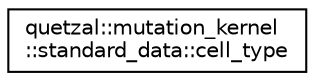 digraph "Graphical Class Hierarchy"
{
 // LATEX_PDF_SIZE
  edge [fontname="Helvetica",fontsize="10",labelfontname="Helvetica",labelfontsize="10"];
  node [fontname="Helvetica",fontsize="10",shape=record];
  rankdir="LR";
  Node0 [label="quetzal::mutation_kernel\l::standard_data::cell_type",height=0.2,width=0.4,color="black", fillcolor="white", style="filled",URL="$classquetzal_1_1mutation__kernel_1_1standard__data_1_1cell__type.html",tooltip=" "];
}
